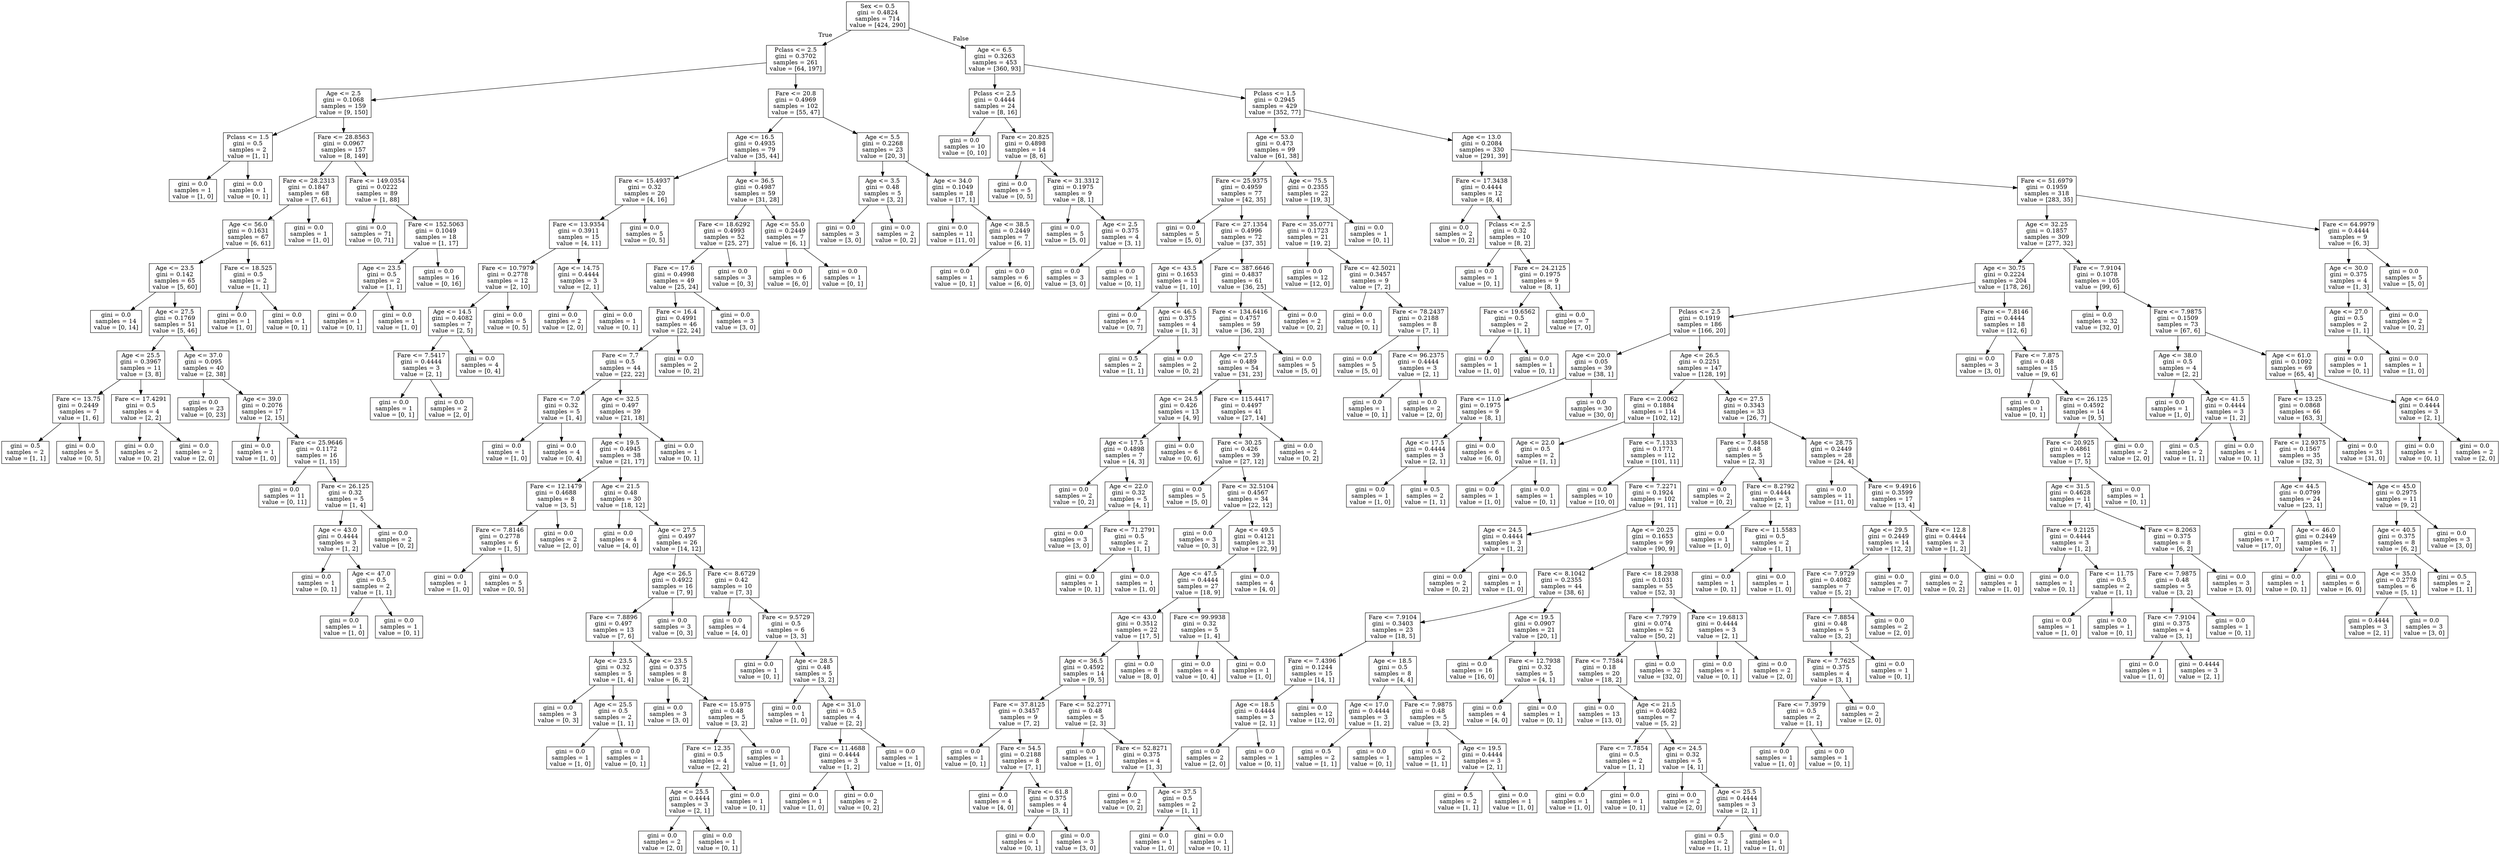 digraph Tree {
node [shape=box] ;
0 [label="Sex <= 0.5\ngini = 0.4824\nsamples = 714\nvalue = [424, 290]"] ;
1 [label="Pclass <= 2.5\ngini = 0.3702\nsamples = 261\nvalue = [64, 197]"] ;
0 -> 1 [labeldistance=2.5, labelangle=45, headlabel="True"] ;
2 [label="Age <= 2.5\ngini = 0.1068\nsamples = 159\nvalue = [9, 150]"] ;
1 -> 2 ;
3 [label="Pclass <= 1.5\ngini = 0.5\nsamples = 2\nvalue = [1, 1]"] ;
2 -> 3 ;
4 [label="gini = 0.0\nsamples = 1\nvalue = [1, 0]"] ;
3 -> 4 ;
5 [label="gini = 0.0\nsamples = 1\nvalue = [0, 1]"] ;
3 -> 5 ;
6 [label="Fare <= 28.8563\ngini = 0.0967\nsamples = 157\nvalue = [8, 149]"] ;
2 -> 6 ;
7 [label="Fare <= 28.2313\ngini = 0.1847\nsamples = 68\nvalue = [7, 61]"] ;
6 -> 7 ;
8 [label="Age <= 56.0\ngini = 0.1631\nsamples = 67\nvalue = [6, 61]"] ;
7 -> 8 ;
9 [label="Age <= 23.5\ngini = 0.142\nsamples = 65\nvalue = [5, 60]"] ;
8 -> 9 ;
10 [label="gini = 0.0\nsamples = 14\nvalue = [0, 14]"] ;
9 -> 10 ;
11 [label="Age <= 27.5\ngini = 0.1769\nsamples = 51\nvalue = [5, 46]"] ;
9 -> 11 ;
12 [label="Age <= 25.5\ngini = 0.3967\nsamples = 11\nvalue = [3, 8]"] ;
11 -> 12 ;
13 [label="Fare <= 13.75\ngini = 0.2449\nsamples = 7\nvalue = [1, 6]"] ;
12 -> 13 ;
14 [label="gini = 0.5\nsamples = 2\nvalue = [1, 1]"] ;
13 -> 14 ;
15 [label="gini = 0.0\nsamples = 5\nvalue = [0, 5]"] ;
13 -> 15 ;
16 [label="Fare <= 17.4291\ngini = 0.5\nsamples = 4\nvalue = [2, 2]"] ;
12 -> 16 ;
17 [label="gini = 0.0\nsamples = 2\nvalue = [0, 2]"] ;
16 -> 17 ;
18 [label="gini = 0.0\nsamples = 2\nvalue = [2, 0]"] ;
16 -> 18 ;
19 [label="Age <= 37.0\ngini = 0.095\nsamples = 40\nvalue = [2, 38]"] ;
11 -> 19 ;
20 [label="gini = 0.0\nsamples = 23\nvalue = [0, 23]"] ;
19 -> 20 ;
21 [label="Age <= 39.0\ngini = 0.2076\nsamples = 17\nvalue = [2, 15]"] ;
19 -> 21 ;
22 [label="gini = 0.0\nsamples = 1\nvalue = [1, 0]"] ;
21 -> 22 ;
23 [label="Fare <= 25.9646\ngini = 0.1172\nsamples = 16\nvalue = [1, 15]"] ;
21 -> 23 ;
24 [label="gini = 0.0\nsamples = 11\nvalue = [0, 11]"] ;
23 -> 24 ;
25 [label="Fare <= 26.125\ngini = 0.32\nsamples = 5\nvalue = [1, 4]"] ;
23 -> 25 ;
26 [label="Age <= 43.0\ngini = 0.4444\nsamples = 3\nvalue = [1, 2]"] ;
25 -> 26 ;
27 [label="gini = 0.0\nsamples = 1\nvalue = [0, 1]"] ;
26 -> 27 ;
28 [label="Age <= 47.0\ngini = 0.5\nsamples = 2\nvalue = [1, 1]"] ;
26 -> 28 ;
29 [label="gini = 0.0\nsamples = 1\nvalue = [1, 0]"] ;
28 -> 29 ;
30 [label="gini = 0.0\nsamples = 1\nvalue = [0, 1]"] ;
28 -> 30 ;
31 [label="gini = 0.0\nsamples = 2\nvalue = [0, 2]"] ;
25 -> 31 ;
32 [label="Fare <= 18.525\ngini = 0.5\nsamples = 2\nvalue = [1, 1]"] ;
8 -> 32 ;
33 [label="gini = 0.0\nsamples = 1\nvalue = [1, 0]"] ;
32 -> 33 ;
34 [label="gini = 0.0\nsamples = 1\nvalue = [0, 1]"] ;
32 -> 34 ;
35 [label="gini = 0.0\nsamples = 1\nvalue = [1, 0]"] ;
7 -> 35 ;
36 [label="Fare <= 149.0354\ngini = 0.0222\nsamples = 89\nvalue = [1, 88]"] ;
6 -> 36 ;
37 [label="gini = 0.0\nsamples = 71\nvalue = [0, 71]"] ;
36 -> 37 ;
38 [label="Fare <= 152.5063\ngini = 0.1049\nsamples = 18\nvalue = [1, 17]"] ;
36 -> 38 ;
39 [label="Age <= 23.5\ngini = 0.5\nsamples = 2\nvalue = [1, 1]"] ;
38 -> 39 ;
40 [label="gini = 0.0\nsamples = 1\nvalue = [0, 1]"] ;
39 -> 40 ;
41 [label="gini = 0.0\nsamples = 1\nvalue = [1, 0]"] ;
39 -> 41 ;
42 [label="gini = 0.0\nsamples = 16\nvalue = [0, 16]"] ;
38 -> 42 ;
43 [label="Fare <= 20.8\ngini = 0.4969\nsamples = 102\nvalue = [55, 47]"] ;
1 -> 43 ;
44 [label="Age <= 16.5\ngini = 0.4935\nsamples = 79\nvalue = [35, 44]"] ;
43 -> 44 ;
45 [label="Fare <= 15.4937\ngini = 0.32\nsamples = 20\nvalue = [4, 16]"] ;
44 -> 45 ;
46 [label="Fare <= 13.9354\ngini = 0.3911\nsamples = 15\nvalue = [4, 11]"] ;
45 -> 46 ;
47 [label="Fare <= 10.7979\ngini = 0.2778\nsamples = 12\nvalue = [2, 10]"] ;
46 -> 47 ;
48 [label="Age <= 14.5\ngini = 0.4082\nsamples = 7\nvalue = [2, 5]"] ;
47 -> 48 ;
49 [label="Fare <= 7.5417\ngini = 0.4444\nsamples = 3\nvalue = [2, 1]"] ;
48 -> 49 ;
50 [label="gini = 0.0\nsamples = 1\nvalue = [0, 1]"] ;
49 -> 50 ;
51 [label="gini = 0.0\nsamples = 2\nvalue = [2, 0]"] ;
49 -> 51 ;
52 [label="gini = 0.0\nsamples = 4\nvalue = [0, 4]"] ;
48 -> 52 ;
53 [label="gini = 0.0\nsamples = 5\nvalue = [0, 5]"] ;
47 -> 53 ;
54 [label="Age <= 14.75\ngini = 0.4444\nsamples = 3\nvalue = [2, 1]"] ;
46 -> 54 ;
55 [label="gini = 0.0\nsamples = 2\nvalue = [2, 0]"] ;
54 -> 55 ;
56 [label="gini = 0.0\nsamples = 1\nvalue = [0, 1]"] ;
54 -> 56 ;
57 [label="gini = 0.0\nsamples = 5\nvalue = [0, 5]"] ;
45 -> 57 ;
58 [label="Age <= 36.5\ngini = 0.4987\nsamples = 59\nvalue = [31, 28]"] ;
44 -> 58 ;
59 [label="Fare <= 18.6292\ngini = 0.4993\nsamples = 52\nvalue = [25, 27]"] ;
58 -> 59 ;
60 [label="Fare <= 17.6\ngini = 0.4998\nsamples = 49\nvalue = [25, 24]"] ;
59 -> 60 ;
61 [label="Fare <= 16.4\ngini = 0.4991\nsamples = 46\nvalue = [22, 24]"] ;
60 -> 61 ;
62 [label="Fare <= 7.7\ngini = 0.5\nsamples = 44\nvalue = [22, 22]"] ;
61 -> 62 ;
63 [label="Fare <= 7.0\ngini = 0.32\nsamples = 5\nvalue = [1, 4]"] ;
62 -> 63 ;
64 [label="gini = 0.0\nsamples = 1\nvalue = [1, 0]"] ;
63 -> 64 ;
65 [label="gini = 0.0\nsamples = 4\nvalue = [0, 4]"] ;
63 -> 65 ;
66 [label="Age <= 32.5\ngini = 0.497\nsamples = 39\nvalue = [21, 18]"] ;
62 -> 66 ;
67 [label="Age <= 19.5\ngini = 0.4945\nsamples = 38\nvalue = [21, 17]"] ;
66 -> 67 ;
68 [label="Fare <= 12.1479\ngini = 0.4688\nsamples = 8\nvalue = [3, 5]"] ;
67 -> 68 ;
69 [label="Fare <= 7.8146\ngini = 0.2778\nsamples = 6\nvalue = [1, 5]"] ;
68 -> 69 ;
70 [label="gini = 0.0\nsamples = 1\nvalue = [1, 0]"] ;
69 -> 70 ;
71 [label="gini = 0.0\nsamples = 5\nvalue = [0, 5]"] ;
69 -> 71 ;
72 [label="gini = 0.0\nsamples = 2\nvalue = [2, 0]"] ;
68 -> 72 ;
73 [label="Age <= 21.5\ngini = 0.48\nsamples = 30\nvalue = [18, 12]"] ;
67 -> 73 ;
74 [label="gini = 0.0\nsamples = 4\nvalue = [4, 0]"] ;
73 -> 74 ;
75 [label="Age <= 27.5\ngini = 0.497\nsamples = 26\nvalue = [14, 12]"] ;
73 -> 75 ;
76 [label="Age <= 26.5\ngini = 0.4922\nsamples = 16\nvalue = [7, 9]"] ;
75 -> 76 ;
77 [label="Fare <= 7.8896\ngini = 0.497\nsamples = 13\nvalue = [7, 6]"] ;
76 -> 77 ;
78 [label="Age <= 23.5\ngini = 0.32\nsamples = 5\nvalue = [1, 4]"] ;
77 -> 78 ;
79 [label="gini = 0.0\nsamples = 3\nvalue = [0, 3]"] ;
78 -> 79 ;
80 [label="Age <= 25.5\ngini = 0.5\nsamples = 2\nvalue = [1, 1]"] ;
78 -> 80 ;
81 [label="gini = 0.0\nsamples = 1\nvalue = [1, 0]"] ;
80 -> 81 ;
82 [label="gini = 0.0\nsamples = 1\nvalue = [0, 1]"] ;
80 -> 82 ;
83 [label="Age <= 23.5\ngini = 0.375\nsamples = 8\nvalue = [6, 2]"] ;
77 -> 83 ;
84 [label="gini = 0.0\nsamples = 3\nvalue = [3, 0]"] ;
83 -> 84 ;
85 [label="Fare <= 15.975\ngini = 0.48\nsamples = 5\nvalue = [3, 2]"] ;
83 -> 85 ;
86 [label="Fare <= 12.35\ngini = 0.5\nsamples = 4\nvalue = [2, 2]"] ;
85 -> 86 ;
87 [label="Age <= 25.5\ngini = 0.4444\nsamples = 3\nvalue = [2, 1]"] ;
86 -> 87 ;
88 [label="gini = 0.0\nsamples = 2\nvalue = [2, 0]"] ;
87 -> 88 ;
89 [label="gini = 0.0\nsamples = 1\nvalue = [0, 1]"] ;
87 -> 89 ;
90 [label="gini = 0.0\nsamples = 1\nvalue = [0, 1]"] ;
86 -> 90 ;
91 [label="gini = 0.0\nsamples = 1\nvalue = [1, 0]"] ;
85 -> 91 ;
92 [label="gini = 0.0\nsamples = 3\nvalue = [0, 3]"] ;
76 -> 92 ;
93 [label="Fare <= 8.6729\ngini = 0.42\nsamples = 10\nvalue = [7, 3]"] ;
75 -> 93 ;
94 [label="gini = 0.0\nsamples = 4\nvalue = [4, 0]"] ;
93 -> 94 ;
95 [label="Fare <= 9.5729\ngini = 0.5\nsamples = 6\nvalue = [3, 3]"] ;
93 -> 95 ;
96 [label="gini = 0.0\nsamples = 1\nvalue = [0, 1]"] ;
95 -> 96 ;
97 [label="Age <= 28.5\ngini = 0.48\nsamples = 5\nvalue = [3, 2]"] ;
95 -> 97 ;
98 [label="gini = 0.0\nsamples = 1\nvalue = [1, 0]"] ;
97 -> 98 ;
99 [label="Age <= 31.0\ngini = 0.5\nsamples = 4\nvalue = [2, 2]"] ;
97 -> 99 ;
100 [label="Fare <= 11.4688\ngini = 0.4444\nsamples = 3\nvalue = [1, 2]"] ;
99 -> 100 ;
101 [label="gini = 0.0\nsamples = 1\nvalue = [1, 0]"] ;
100 -> 101 ;
102 [label="gini = 0.0\nsamples = 2\nvalue = [0, 2]"] ;
100 -> 102 ;
103 [label="gini = 0.0\nsamples = 1\nvalue = [1, 0]"] ;
99 -> 103 ;
104 [label="gini = 0.0\nsamples = 1\nvalue = [0, 1]"] ;
66 -> 104 ;
105 [label="gini = 0.0\nsamples = 2\nvalue = [0, 2]"] ;
61 -> 105 ;
106 [label="gini = 0.0\nsamples = 3\nvalue = [3, 0]"] ;
60 -> 106 ;
107 [label="gini = 0.0\nsamples = 3\nvalue = [0, 3]"] ;
59 -> 107 ;
108 [label="Age <= 55.0\ngini = 0.2449\nsamples = 7\nvalue = [6, 1]"] ;
58 -> 108 ;
109 [label="gini = 0.0\nsamples = 6\nvalue = [6, 0]"] ;
108 -> 109 ;
110 [label="gini = 0.0\nsamples = 1\nvalue = [0, 1]"] ;
108 -> 110 ;
111 [label="Age <= 5.5\ngini = 0.2268\nsamples = 23\nvalue = [20, 3]"] ;
43 -> 111 ;
112 [label="Age <= 3.5\ngini = 0.48\nsamples = 5\nvalue = [3, 2]"] ;
111 -> 112 ;
113 [label="gini = 0.0\nsamples = 3\nvalue = [3, 0]"] ;
112 -> 113 ;
114 [label="gini = 0.0\nsamples = 2\nvalue = [0, 2]"] ;
112 -> 114 ;
115 [label="Age <= 34.0\ngini = 0.1049\nsamples = 18\nvalue = [17, 1]"] ;
111 -> 115 ;
116 [label="gini = 0.0\nsamples = 11\nvalue = [11, 0]"] ;
115 -> 116 ;
117 [label="Age <= 38.5\ngini = 0.2449\nsamples = 7\nvalue = [6, 1]"] ;
115 -> 117 ;
118 [label="gini = 0.0\nsamples = 1\nvalue = [0, 1]"] ;
117 -> 118 ;
119 [label="gini = 0.0\nsamples = 6\nvalue = [6, 0]"] ;
117 -> 119 ;
120 [label="Age <= 6.5\ngini = 0.3263\nsamples = 453\nvalue = [360, 93]"] ;
0 -> 120 [labeldistance=2.5, labelangle=-45, headlabel="False"] ;
121 [label="Pclass <= 2.5\ngini = 0.4444\nsamples = 24\nvalue = [8, 16]"] ;
120 -> 121 ;
122 [label="gini = 0.0\nsamples = 10\nvalue = [0, 10]"] ;
121 -> 122 ;
123 [label="Fare <= 20.825\ngini = 0.4898\nsamples = 14\nvalue = [8, 6]"] ;
121 -> 123 ;
124 [label="gini = 0.0\nsamples = 5\nvalue = [0, 5]"] ;
123 -> 124 ;
125 [label="Fare <= 31.3312\ngini = 0.1975\nsamples = 9\nvalue = [8, 1]"] ;
123 -> 125 ;
126 [label="gini = 0.0\nsamples = 5\nvalue = [5, 0]"] ;
125 -> 126 ;
127 [label="Age <= 2.5\ngini = 0.375\nsamples = 4\nvalue = [3, 1]"] ;
125 -> 127 ;
128 [label="gini = 0.0\nsamples = 3\nvalue = [3, 0]"] ;
127 -> 128 ;
129 [label="gini = 0.0\nsamples = 1\nvalue = [0, 1]"] ;
127 -> 129 ;
130 [label="Pclass <= 1.5\ngini = 0.2945\nsamples = 429\nvalue = [352, 77]"] ;
120 -> 130 ;
131 [label="Age <= 53.0\ngini = 0.473\nsamples = 99\nvalue = [61, 38]"] ;
130 -> 131 ;
132 [label="Fare <= 25.9375\ngini = 0.4959\nsamples = 77\nvalue = [42, 35]"] ;
131 -> 132 ;
133 [label="gini = 0.0\nsamples = 5\nvalue = [5, 0]"] ;
132 -> 133 ;
134 [label="Fare <= 27.1354\ngini = 0.4996\nsamples = 72\nvalue = [37, 35]"] ;
132 -> 134 ;
135 [label="Age <= 43.5\ngini = 0.1653\nsamples = 11\nvalue = [1, 10]"] ;
134 -> 135 ;
136 [label="gini = 0.0\nsamples = 7\nvalue = [0, 7]"] ;
135 -> 136 ;
137 [label="Age <= 46.5\ngini = 0.375\nsamples = 4\nvalue = [1, 3]"] ;
135 -> 137 ;
138 [label="gini = 0.5\nsamples = 2\nvalue = [1, 1]"] ;
137 -> 138 ;
139 [label="gini = 0.0\nsamples = 2\nvalue = [0, 2]"] ;
137 -> 139 ;
140 [label="Fare <= 387.6646\ngini = 0.4837\nsamples = 61\nvalue = [36, 25]"] ;
134 -> 140 ;
141 [label="Fare <= 134.6416\ngini = 0.4757\nsamples = 59\nvalue = [36, 23]"] ;
140 -> 141 ;
142 [label="Age <= 27.5\ngini = 0.489\nsamples = 54\nvalue = [31, 23]"] ;
141 -> 142 ;
143 [label="Age <= 24.5\ngini = 0.426\nsamples = 13\nvalue = [4, 9]"] ;
142 -> 143 ;
144 [label="Age <= 17.5\ngini = 0.4898\nsamples = 7\nvalue = [4, 3]"] ;
143 -> 144 ;
145 [label="gini = 0.0\nsamples = 2\nvalue = [0, 2]"] ;
144 -> 145 ;
146 [label="Age <= 22.0\ngini = 0.32\nsamples = 5\nvalue = [4, 1]"] ;
144 -> 146 ;
147 [label="gini = 0.0\nsamples = 3\nvalue = [3, 0]"] ;
146 -> 147 ;
148 [label="Fare <= 71.2791\ngini = 0.5\nsamples = 2\nvalue = [1, 1]"] ;
146 -> 148 ;
149 [label="gini = 0.0\nsamples = 1\nvalue = [0, 1]"] ;
148 -> 149 ;
150 [label="gini = 0.0\nsamples = 1\nvalue = [1, 0]"] ;
148 -> 150 ;
151 [label="gini = 0.0\nsamples = 6\nvalue = [0, 6]"] ;
143 -> 151 ;
152 [label="Fare <= 115.4417\ngini = 0.4497\nsamples = 41\nvalue = [27, 14]"] ;
142 -> 152 ;
153 [label="Fare <= 30.25\ngini = 0.426\nsamples = 39\nvalue = [27, 12]"] ;
152 -> 153 ;
154 [label="gini = 0.0\nsamples = 5\nvalue = [5, 0]"] ;
153 -> 154 ;
155 [label="Fare <= 32.5104\ngini = 0.4567\nsamples = 34\nvalue = [22, 12]"] ;
153 -> 155 ;
156 [label="gini = 0.0\nsamples = 3\nvalue = [0, 3]"] ;
155 -> 156 ;
157 [label="Age <= 49.5\ngini = 0.4121\nsamples = 31\nvalue = [22, 9]"] ;
155 -> 157 ;
158 [label="Age <= 47.5\ngini = 0.4444\nsamples = 27\nvalue = [18, 9]"] ;
157 -> 158 ;
159 [label="Age <= 43.0\ngini = 0.3512\nsamples = 22\nvalue = [17, 5]"] ;
158 -> 159 ;
160 [label="Age <= 36.5\ngini = 0.4592\nsamples = 14\nvalue = [9, 5]"] ;
159 -> 160 ;
161 [label="Fare <= 37.8125\ngini = 0.3457\nsamples = 9\nvalue = [7, 2]"] ;
160 -> 161 ;
162 [label="gini = 0.0\nsamples = 1\nvalue = [0, 1]"] ;
161 -> 162 ;
163 [label="Fare <= 54.5\ngini = 0.2188\nsamples = 8\nvalue = [7, 1]"] ;
161 -> 163 ;
164 [label="gini = 0.0\nsamples = 4\nvalue = [4, 0]"] ;
163 -> 164 ;
165 [label="Fare <= 61.8\ngini = 0.375\nsamples = 4\nvalue = [3, 1]"] ;
163 -> 165 ;
166 [label="gini = 0.0\nsamples = 1\nvalue = [0, 1]"] ;
165 -> 166 ;
167 [label="gini = 0.0\nsamples = 3\nvalue = [3, 0]"] ;
165 -> 167 ;
168 [label="Fare <= 52.2771\ngini = 0.48\nsamples = 5\nvalue = [2, 3]"] ;
160 -> 168 ;
169 [label="gini = 0.0\nsamples = 1\nvalue = [1, 0]"] ;
168 -> 169 ;
170 [label="Fare <= 52.8271\ngini = 0.375\nsamples = 4\nvalue = [1, 3]"] ;
168 -> 170 ;
171 [label="gini = 0.0\nsamples = 2\nvalue = [0, 2]"] ;
170 -> 171 ;
172 [label="Age <= 37.5\ngini = 0.5\nsamples = 2\nvalue = [1, 1]"] ;
170 -> 172 ;
173 [label="gini = 0.0\nsamples = 1\nvalue = [1, 0]"] ;
172 -> 173 ;
174 [label="gini = 0.0\nsamples = 1\nvalue = [0, 1]"] ;
172 -> 174 ;
175 [label="gini = 0.0\nsamples = 8\nvalue = [8, 0]"] ;
159 -> 175 ;
176 [label="Fare <= 99.9938\ngini = 0.32\nsamples = 5\nvalue = [1, 4]"] ;
158 -> 176 ;
177 [label="gini = 0.0\nsamples = 4\nvalue = [0, 4]"] ;
176 -> 177 ;
178 [label="gini = 0.0\nsamples = 1\nvalue = [1, 0]"] ;
176 -> 178 ;
179 [label="gini = 0.0\nsamples = 4\nvalue = [4, 0]"] ;
157 -> 179 ;
180 [label="gini = 0.0\nsamples = 2\nvalue = [0, 2]"] ;
152 -> 180 ;
181 [label="gini = 0.0\nsamples = 5\nvalue = [5, 0]"] ;
141 -> 181 ;
182 [label="gini = 0.0\nsamples = 2\nvalue = [0, 2]"] ;
140 -> 182 ;
183 [label="Age <= 75.5\ngini = 0.2355\nsamples = 22\nvalue = [19, 3]"] ;
131 -> 183 ;
184 [label="Fare <= 35.0771\ngini = 0.1723\nsamples = 21\nvalue = [19, 2]"] ;
183 -> 184 ;
185 [label="gini = 0.0\nsamples = 12\nvalue = [12, 0]"] ;
184 -> 185 ;
186 [label="Fare <= 42.5021\ngini = 0.3457\nsamples = 9\nvalue = [7, 2]"] ;
184 -> 186 ;
187 [label="gini = 0.0\nsamples = 1\nvalue = [0, 1]"] ;
186 -> 187 ;
188 [label="Fare <= 78.2437\ngini = 0.2188\nsamples = 8\nvalue = [7, 1]"] ;
186 -> 188 ;
189 [label="gini = 0.0\nsamples = 5\nvalue = [5, 0]"] ;
188 -> 189 ;
190 [label="Fare <= 96.2375\ngini = 0.4444\nsamples = 3\nvalue = [2, 1]"] ;
188 -> 190 ;
191 [label="gini = 0.0\nsamples = 1\nvalue = [0, 1]"] ;
190 -> 191 ;
192 [label="gini = 0.0\nsamples = 2\nvalue = [2, 0]"] ;
190 -> 192 ;
193 [label="gini = 0.0\nsamples = 1\nvalue = [0, 1]"] ;
183 -> 193 ;
194 [label="Age <= 13.0\ngini = 0.2084\nsamples = 330\nvalue = [291, 39]"] ;
130 -> 194 ;
195 [label="Fare <= 17.3438\ngini = 0.4444\nsamples = 12\nvalue = [8, 4]"] ;
194 -> 195 ;
196 [label="gini = 0.0\nsamples = 2\nvalue = [0, 2]"] ;
195 -> 196 ;
197 [label="Pclass <= 2.5\ngini = 0.32\nsamples = 10\nvalue = [8, 2]"] ;
195 -> 197 ;
198 [label="gini = 0.0\nsamples = 1\nvalue = [0, 1]"] ;
197 -> 198 ;
199 [label="Fare <= 24.2125\ngini = 0.1975\nsamples = 9\nvalue = [8, 1]"] ;
197 -> 199 ;
200 [label="Fare <= 19.6562\ngini = 0.5\nsamples = 2\nvalue = [1, 1]"] ;
199 -> 200 ;
201 [label="gini = 0.0\nsamples = 1\nvalue = [1, 0]"] ;
200 -> 201 ;
202 [label="gini = 0.0\nsamples = 1\nvalue = [0, 1]"] ;
200 -> 202 ;
203 [label="gini = 0.0\nsamples = 7\nvalue = [7, 0]"] ;
199 -> 203 ;
204 [label="Fare <= 51.6979\ngini = 0.1959\nsamples = 318\nvalue = [283, 35]"] ;
194 -> 204 ;
205 [label="Age <= 32.25\ngini = 0.1857\nsamples = 309\nvalue = [277, 32]"] ;
204 -> 205 ;
206 [label="Age <= 30.75\ngini = 0.2224\nsamples = 204\nvalue = [178, 26]"] ;
205 -> 206 ;
207 [label="Pclass <= 2.5\ngini = 0.1919\nsamples = 186\nvalue = [166, 20]"] ;
206 -> 207 ;
208 [label="Age <= 20.0\ngini = 0.05\nsamples = 39\nvalue = [38, 1]"] ;
207 -> 208 ;
209 [label="Fare <= 11.0\ngini = 0.1975\nsamples = 9\nvalue = [8, 1]"] ;
208 -> 209 ;
210 [label="Age <= 17.5\ngini = 0.4444\nsamples = 3\nvalue = [2, 1]"] ;
209 -> 210 ;
211 [label="gini = 0.0\nsamples = 1\nvalue = [1, 0]"] ;
210 -> 211 ;
212 [label="gini = 0.5\nsamples = 2\nvalue = [1, 1]"] ;
210 -> 212 ;
213 [label="gini = 0.0\nsamples = 6\nvalue = [6, 0]"] ;
209 -> 213 ;
214 [label="gini = 0.0\nsamples = 30\nvalue = [30, 0]"] ;
208 -> 214 ;
215 [label="Age <= 26.5\ngini = 0.2251\nsamples = 147\nvalue = [128, 19]"] ;
207 -> 215 ;
216 [label="Fare <= 2.0062\ngini = 0.1884\nsamples = 114\nvalue = [102, 12]"] ;
215 -> 216 ;
217 [label="Age <= 22.0\ngini = 0.5\nsamples = 2\nvalue = [1, 1]"] ;
216 -> 217 ;
218 [label="gini = 0.0\nsamples = 1\nvalue = [1, 0]"] ;
217 -> 218 ;
219 [label="gini = 0.0\nsamples = 1\nvalue = [0, 1]"] ;
217 -> 219 ;
220 [label="Fare <= 7.1333\ngini = 0.1771\nsamples = 112\nvalue = [101, 11]"] ;
216 -> 220 ;
221 [label="gini = 0.0\nsamples = 10\nvalue = [10, 0]"] ;
220 -> 221 ;
222 [label="Fare <= 7.2271\ngini = 0.1924\nsamples = 102\nvalue = [91, 11]"] ;
220 -> 222 ;
223 [label="Age <= 24.5\ngini = 0.4444\nsamples = 3\nvalue = [1, 2]"] ;
222 -> 223 ;
224 [label="gini = 0.0\nsamples = 2\nvalue = [0, 2]"] ;
223 -> 224 ;
225 [label="gini = 0.0\nsamples = 1\nvalue = [1, 0]"] ;
223 -> 225 ;
226 [label="Age <= 20.25\ngini = 0.1653\nsamples = 99\nvalue = [90, 9]"] ;
222 -> 226 ;
227 [label="Fare <= 8.1042\ngini = 0.2355\nsamples = 44\nvalue = [38, 6]"] ;
226 -> 227 ;
228 [label="Fare <= 7.9104\ngini = 0.3403\nsamples = 23\nvalue = [18, 5]"] ;
227 -> 228 ;
229 [label="Fare <= 7.4396\ngini = 0.1244\nsamples = 15\nvalue = [14, 1]"] ;
228 -> 229 ;
230 [label="Age <= 18.5\ngini = 0.4444\nsamples = 3\nvalue = [2, 1]"] ;
229 -> 230 ;
231 [label="gini = 0.0\nsamples = 2\nvalue = [2, 0]"] ;
230 -> 231 ;
232 [label="gini = 0.0\nsamples = 1\nvalue = [0, 1]"] ;
230 -> 232 ;
233 [label="gini = 0.0\nsamples = 12\nvalue = [12, 0]"] ;
229 -> 233 ;
234 [label="Age <= 18.5\ngini = 0.5\nsamples = 8\nvalue = [4, 4]"] ;
228 -> 234 ;
235 [label="Age <= 17.0\ngini = 0.4444\nsamples = 3\nvalue = [1, 2]"] ;
234 -> 235 ;
236 [label="gini = 0.5\nsamples = 2\nvalue = [1, 1]"] ;
235 -> 236 ;
237 [label="gini = 0.0\nsamples = 1\nvalue = [0, 1]"] ;
235 -> 237 ;
238 [label="Fare <= 7.9875\ngini = 0.48\nsamples = 5\nvalue = [3, 2]"] ;
234 -> 238 ;
239 [label="gini = 0.5\nsamples = 2\nvalue = [1, 1]"] ;
238 -> 239 ;
240 [label="Age <= 19.5\ngini = 0.4444\nsamples = 3\nvalue = [2, 1]"] ;
238 -> 240 ;
241 [label="gini = 0.5\nsamples = 2\nvalue = [1, 1]"] ;
240 -> 241 ;
242 [label="gini = 0.0\nsamples = 1\nvalue = [1, 0]"] ;
240 -> 242 ;
243 [label="Age <= 19.5\ngini = 0.0907\nsamples = 21\nvalue = [20, 1]"] ;
227 -> 243 ;
244 [label="gini = 0.0\nsamples = 16\nvalue = [16, 0]"] ;
243 -> 244 ;
245 [label="Fare <= 12.7938\ngini = 0.32\nsamples = 5\nvalue = [4, 1]"] ;
243 -> 245 ;
246 [label="gini = 0.0\nsamples = 4\nvalue = [4, 0]"] ;
245 -> 246 ;
247 [label="gini = 0.0\nsamples = 1\nvalue = [0, 1]"] ;
245 -> 247 ;
248 [label="Fare <= 18.2938\ngini = 0.1031\nsamples = 55\nvalue = [52, 3]"] ;
226 -> 248 ;
249 [label="Fare <= 7.7979\ngini = 0.074\nsamples = 52\nvalue = [50, 2]"] ;
248 -> 249 ;
250 [label="Fare <= 7.7584\ngini = 0.18\nsamples = 20\nvalue = [18, 2]"] ;
249 -> 250 ;
251 [label="gini = 0.0\nsamples = 13\nvalue = [13, 0]"] ;
250 -> 251 ;
252 [label="Age <= 21.5\ngini = 0.4082\nsamples = 7\nvalue = [5, 2]"] ;
250 -> 252 ;
253 [label="Fare <= 7.7854\ngini = 0.5\nsamples = 2\nvalue = [1, 1]"] ;
252 -> 253 ;
254 [label="gini = 0.0\nsamples = 1\nvalue = [1, 0]"] ;
253 -> 254 ;
255 [label="gini = 0.0\nsamples = 1\nvalue = [0, 1]"] ;
253 -> 255 ;
256 [label="Age <= 24.5\ngini = 0.32\nsamples = 5\nvalue = [4, 1]"] ;
252 -> 256 ;
257 [label="gini = 0.0\nsamples = 2\nvalue = [2, 0]"] ;
256 -> 257 ;
258 [label="Age <= 25.5\ngini = 0.4444\nsamples = 3\nvalue = [2, 1]"] ;
256 -> 258 ;
259 [label="gini = 0.5\nsamples = 2\nvalue = [1, 1]"] ;
258 -> 259 ;
260 [label="gini = 0.0\nsamples = 1\nvalue = [1, 0]"] ;
258 -> 260 ;
261 [label="gini = 0.0\nsamples = 32\nvalue = [32, 0]"] ;
249 -> 261 ;
262 [label="Fare <= 19.6813\ngini = 0.4444\nsamples = 3\nvalue = [2, 1]"] ;
248 -> 262 ;
263 [label="gini = 0.0\nsamples = 1\nvalue = [0, 1]"] ;
262 -> 263 ;
264 [label="gini = 0.0\nsamples = 2\nvalue = [2, 0]"] ;
262 -> 264 ;
265 [label="Age <= 27.5\ngini = 0.3343\nsamples = 33\nvalue = [26, 7]"] ;
215 -> 265 ;
266 [label="Fare <= 7.8458\ngini = 0.48\nsamples = 5\nvalue = [2, 3]"] ;
265 -> 266 ;
267 [label="gini = 0.0\nsamples = 2\nvalue = [0, 2]"] ;
266 -> 267 ;
268 [label="Fare <= 8.2792\ngini = 0.4444\nsamples = 3\nvalue = [2, 1]"] ;
266 -> 268 ;
269 [label="gini = 0.0\nsamples = 1\nvalue = [1, 0]"] ;
268 -> 269 ;
270 [label="Fare <= 11.5583\ngini = 0.5\nsamples = 2\nvalue = [1, 1]"] ;
268 -> 270 ;
271 [label="gini = 0.0\nsamples = 1\nvalue = [0, 1]"] ;
270 -> 271 ;
272 [label="gini = 0.0\nsamples = 1\nvalue = [1, 0]"] ;
270 -> 272 ;
273 [label="Age <= 28.75\ngini = 0.2449\nsamples = 28\nvalue = [24, 4]"] ;
265 -> 273 ;
274 [label="gini = 0.0\nsamples = 11\nvalue = [11, 0]"] ;
273 -> 274 ;
275 [label="Fare <= 9.4916\ngini = 0.3599\nsamples = 17\nvalue = [13, 4]"] ;
273 -> 275 ;
276 [label="Age <= 29.5\ngini = 0.2449\nsamples = 14\nvalue = [12, 2]"] ;
275 -> 276 ;
277 [label="Fare <= 7.9729\ngini = 0.4082\nsamples = 7\nvalue = [5, 2]"] ;
276 -> 277 ;
278 [label="Fare <= 7.8854\ngini = 0.48\nsamples = 5\nvalue = [3, 2]"] ;
277 -> 278 ;
279 [label="Fare <= 7.7625\ngini = 0.375\nsamples = 4\nvalue = [3, 1]"] ;
278 -> 279 ;
280 [label="Fare <= 7.3979\ngini = 0.5\nsamples = 2\nvalue = [1, 1]"] ;
279 -> 280 ;
281 [label="gini = 0.0\nsamples = 1\nvalue = [1, 0]"] ;
280 -> 281 ;
282 [label="gini = 0.0\nsamples = 1\nvalue = [0, 1]"] ;
280 -> 282 ;
283 [label="gini = 0.0\nsamples = 2\nvalue = [2, 0]"] ;
279 -> 283 ;
284 [label="gini = 0.0\nsamples = 1\nvalue = [0, 1]"] ;
278 -> 284 ;
285 [label="gini = 0.0\nsamples = 2\nvalue = [2, 0]"] ;
277 -> 285 ;
286 [label="gini = 0.0\nsamples = 7\nvalue = [7, 0]"] ;
276 -> 286 ;
287 [label="Fare <= 12.8\ngini = 0.4444\nsamples = 3\nvalue = [1, 2]"] ;
275 -> 287 ;
288 [label="gini = 0.0\nsamples = 2\nvalue = [0, 2]"] ;
287 -> 288 ;
289 [label="gini = 0.0\nsamples = 1\nvalue = [1, 0]"] ;
287 -> 289 ;
290 [label="Fare <= 7.8146\ngini = 0.4444\nsamples = 18\nvalue = [12, 6]"] ;
206 -> 290 ;
291 [label="gini = 0.0\nsamples = 3\nvalue = [3, 0]"] ;
290 -> 291 ;
292 [label="Fare <= 7.875\ngini = 0.48\nsamples = 15\nvalue = [9, 6]"] ;
290 -> 292 ;
293 [label="gini = 0.0\nsamples = 1\nvalue = [0, 1]"] ;
292 -> 293 ;
294 [label="Fare <= 26.125\ngini = 0.4592\nsamples = 14\nvalue = [9, 5]"] ;
292 -> 294 ;
295 [label="Fare <= 20.925\ngini = 0.4861\nsamples = 12\nvalue = [7, 5]"] ;
294 -> 295 ;
296 [label="Age <= 31.5\ngini = 0.4628\nsamples = 11\nvalue = [7, 4]"] ;
295 -> 296 ;
297 [label="Fare <= 9.2125\ngini = 0.4444\nsamples = 3\nvalue = [1, 2]"] ;
296 -> 297 ;
298 [label="gini = 0.0\nsamples = 1\nvalue = [0, 1]"] ;
297 -> 298 ;
299 [label="Fare <= 11.75\ngini = 0.5\nsamples = 2\nvalue = [1, 1]"] ;
297 -> 299 ;
300 [label="gini = 0.0\nsamples = 1\nvalue = [1, 0]"] ;
299 -> 300 ;
301 [label="gini = 0.0\nsamples = 1\nvalue = [0, 1]"] ;
299 -> 301 ;
302 [label="Fare <= 8.2063\ngini = 0.375\nsamples = 8\nvalue = [6, 2]"] ;
296 -> 302 ;
303 [label="Fare <= 7.9875\ngini = 0.48\nsamples = 5\nvalue = [3, 2]"] ;
302 -> 303 ;
304 [label="Fare <= 7.9104\ngini = 0.375\nsamples = 4\nvalue = [3, 1]"] ;
303 -> 304 ;
305 [label="gini = 0.0\nsamples = 1\nvalue = [1, 0]"] ;
304 -> 305 ;
306 [label="gini = 0.4444\nsamples = 3\nvalue = [2, 1]"] ;
304 -> 306 ;
307 [label="gini = 0.0\nsamples = 1\nvalue = [0, 1]"] ;
303 -> 307 ;
308 [label="gini = 0.0\nsamples = 3\nvalue = [3, 0]"] ;
302 -> 308 ;
309 [label="gini = 0.0\nsamples = 1\nvalue = [0, 1]"] ;
295 -> 309 ;
310 [label="gini = 0.0\nsamples = 2\nvalue = [2, 0]"] ;
294 -> 310 ;
311 [label="Fare <= 7.9104\ngini = 0.1078\nsamples = 105\nvalue = [99, 6]"] ;
205 -> 311 ;
312 [label="gini = 0.0\nsamples = 32\nvalue = [32, 0]"] ;
311 -> 312 ;
313 [label="Fare <= 7.9875\ngini = 0.1509\nsamples = 73\nvalue = [67, 6]"] ;
311 -> 313 ;
314 [label="Age <= 38.0\ngini = 0.5\nsamples = 4\nvalue = [2, 2]"] ;
313 -> 314 ;
315 [label="gini = 0.0\nsamples = 1\nvalue = [1, 0]"] ;
314 -> 315 ;
316 [label="Age <= 41.5\ngini = 0.4444\nsamples = 3\nvalue = [1, 2]"] ;
314 -> 316 ;
317 [label="gini = 0.5\nsamples = 2\nvalue = [1, 1]"] ;
316 -> 317 ;
318 [label="gini = 0.0\nsamples = 1\nvalue = [0, 1]"] ;
316 -> 318 ;
319 [label="Age <= 61.0\ngini = 0.1092\nsamples = 69\nvalue = [65, 4]"] ;
313 -> 319 ;
320 [label="Fare <= 13.25\ngini = 0.0868\nsamples = 66\nvalue = [63, 3]"] ;
319 -> 320 ;
321 [label="Fare <= 12.9375\ngini = 0.1567\nsamples = 35\nvalue = [32, 3]"] ;
320 -> 321 ;
322 [label="Age <= 44.5\ngini = 0.0799\nsamples = 24\nvalue = [23, 1]"] ;
321 -> 322 ;
323 [label="gini = 0.0\nsamples = 17\nvalue = [17, 0]"] ;
322 -> 323 ;
324 [label="Age <= 46.0\ngini = 0.2449\nsamples = 7\nvalue = [6, 1]"] ;
322 -> 324 ;
325 [label="gini = 0.0\nsamples = 1\nvalue = [0, 1]"] ;
324 -> 325 ;
326 [label="gini = 0.0\nsamples = 6\nvalue = [6, 0]"] ;
324 -> 326 ;
327 [label="Age <= 45.0\ngini = 0.2975\nsamples = 11\nvalue = [9, 2]"] ;
321 -> 327 ;
328 [label="Age <= 40.5\ngini = 0.375\nsamples = 8\nvalue = [6, 2]"] ;
327 -> 328 ;
329 [label="Age <= 35.0\ngini = 0.2778\nsamples = 6\nvalue = [5, 1]"] ;
328 -> 329 ;
330 [label="gini = 0.4444\nsamples = 3\nvalue = [2, 1]"] ;
329 -> 330 ;
331 [label="gini = 0.0\nsamples = 3\nvalue = [3, 0]"] ;
329 -> 331 ;
332 [label="gini = 0.5\nsamples = 2\nvalue = [1, 1]"] ;
328 -> 332 ;
333 [label="gini = 0.0\nsamples = 3\nvalue = [3, 0]"] ;
327 -> 333 ;
334 [label="gini = 0.0\nsamples = 31\nvalue = [31, 0]"] ;
320 -> 334 ;
335 [label="Age <= 64.0\ngini = 0.4444\nsamples = 3\nvalue = [2, 1]"] ;
319 -> 335 ;
336 [label="gini = 0.0\nsamples = 1\nvalue = [0, 1]"] ;
335 -> 336 ;
337 [label="gini = 0.0\nsamples = 2\nvalue = [2, 0]"] ;
335 -> 337 ;
338 [label="Fare <= 64.9979\ngini = 0.4444\nsamples = 9\nvalue = [6, 3]"] ;
204 -> 338 ;
339 [label="Age <= 30.0\ngini = 0.375\nsamples = 4\nvalue = [1, 3]"] ;
338 -> 339 ;
340 [label="Age <= 27.0\ngini = 0.5\nsamples = 2\nvalue = [1, 1]"] ;
339 -> 340 ;
341 [label="gini = 0.0\nsamples = 1\nvalue = [0, 1]"] ;
340 -> 341 ;
342 [label="gini = 0.0\nsamples = 1\nvalue = [1, 0]"] ;
340 -> 342 ;
343 [label="gini = 0.0\nsamples = 2\nvalue = [0, 2]"] ;
339 -> 343 ;
344 [label="gini = 0.0\nsamples = 5\nvalue = [5, 0]"] ;
338 -> 344 ;
}